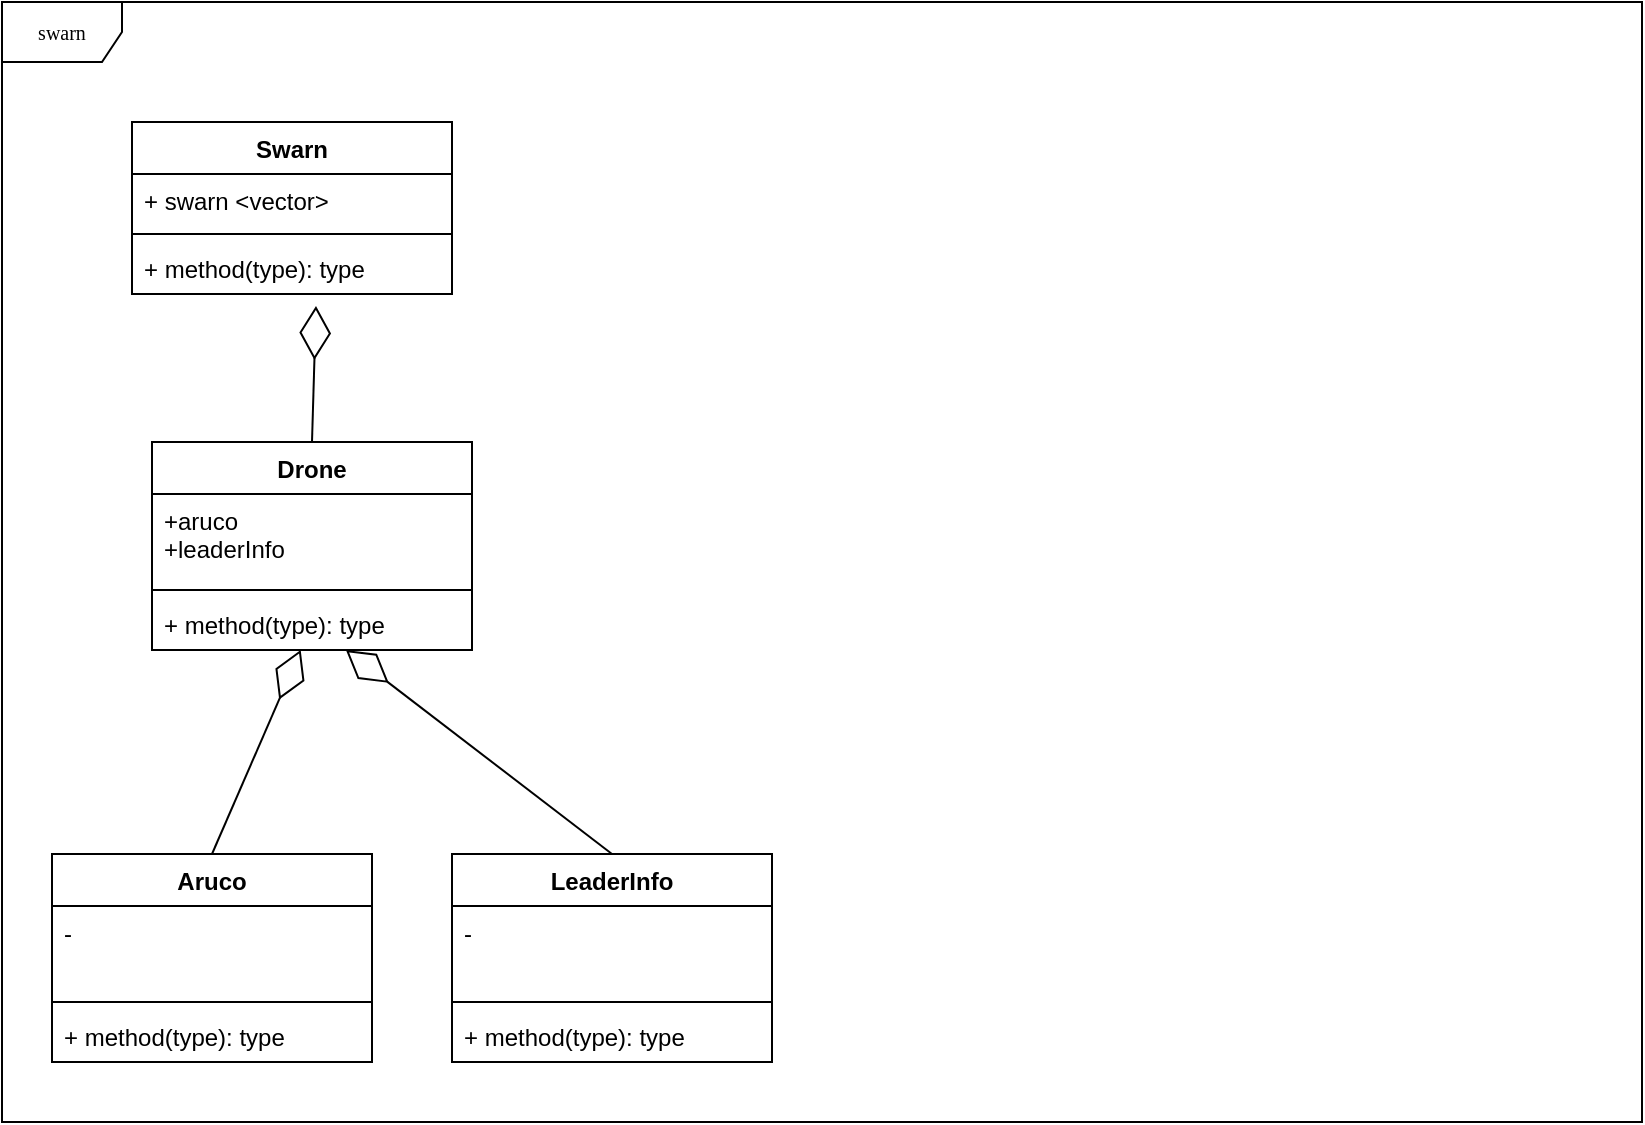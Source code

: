 <mxfile version="16.0.0" type="device"><diagram name="Page-1" id="c4acf3e9-155e-7222-9cf6-157b1a14988f"><mxGraphModel dx="2746" dy="1016" grid="1" gridSize="10" guides="1" tooltips="1" connect="1" arrows="1" fold="1" page="1" pageScale="1" pageWidth="850" pageHeight="1100" background="none" math="0" shadow="0"><root><mxCell id="0"/><mxCell id="1" parent="0"/><mxCell id="17acba5748e5396b-1" value="swarn" style="shape=umlFrame;whiteSpace=wrap;html=1;rounded=0;shadow=0;comic=0;labelBackgroundColor=none;strokeWidth=1;fontFamily=Verdana;fontSize=10;align=center;" parent="1" vertex="1"><mxGeometry x="-835" y="20" width="820" height="560" as="geometry"/></mxCell><mxCell id="x3QgcT5CAen7hCokPSsk-1" value="Swarn" style="swimlane;fontStyle=1;align=center;verticalAlign=top;childLayout=stackLayout;horizontal=1;startSize=26;horizontalStack=0;resizeParent=1;resizeParentMax=0;resizeLast=0;collapsible=1;marginBottom=0;" vertex="1" parent="1"><mxGeometry x="-770" y="80" width="160" height="86" as="geometry"/></mxCell><mxCell id="x3QgcT5CAen7hCokPSsk-2" value="+ swarn &lt;vector&gt;" style="text;strokeColor=none;fillColor=none;align=left;verticalAlign=top;spacingLeft=4;spacingRight=4;overflow=hidden;rotatable=0;points=[[0,0.5],[1,0.5]];portConstraint=eastwest;" vertex="1" parent="x3QgcT5CAen7hCokPSsk-1"><mxGeometry y="26" width="160" height="26" as="geometry"/></mxCell><mxCell id="x3QgcT5CAen7hCokPSsk-3" value="" style="line;strokeWidth=1;fillColor=none;align=left;verticalAlign=middle;spacingTop=-1;spacingLeft=3;spacingRight=3;rotatable=0;labelPosition=right;points=[];portConstraint=eastwest;" vertex="1" parent="x3QgcT5CAen7hCokPSsk-1"><mxGeometry y="52" width="160" height="8" as="geometry"/></mxCell><mxCell id="x3QgcT5CAen7hCokPSsk-4" value="+ method(type): type" style="text;strokeColor=none;fillColor=none;align=left;verticalAlign=top;spacingLeft=4;spacingRight=4;overflow=hidden;rotatable=0;points=[[0,0.5],[1,0.5]];portConstraint=eastwest;" vertex="1" parent="x3QgcT5CAen7hCokPSsk-1"><mxGeometry y="60" width="160" height="26" as="geometry"/></mxCell><mxCell id="x3QgcT5CAen7hCokPSsk-5" value="Drone" style="swimlane;fontStyle=1;align=center;verticalAlign=top;childLayout=stackLayout;horizontal=1;startSize=26;horizontalStack=0;resizeParent=1;resizeParentMax=0;resizeLast=0;collapsible=1;marginBottom=0;" vertex="1" parent="1"><mxGeometry x="-760" y="240" width="160" height="104" as="geometry"/></mxCell><mxCell id="x3QgcT5CAen7hCokPSsk-6" value="+aruco&#10;+leaderInfo" style="text;strokeColor=none;fillColor=none;align=left;verticalAlign=top;spacingLeft=4;spacingRight=4;overflow=hidden;rotatable=0;points=[[0,0.5],[1,0.5]];portConstraint=eastwest;" vertex="1" parent="x3QgcT5CAen7hCokPSsk-5"><mxGeometry y="26" width="160" height="44" as="geometry"/></mxCell><mxCell id="x3QgcT5CAen7hCokPSsk-7" value="" style="line;strokeWidth=1;fillColor=none;align=left;verticalAlign=middle;spacingTop=-1;spacingLeft=3;spacingRight=3;rotatable=0;labelPosition=right;points=[];portConstraint=eastwest;" vertex="1" parent="x3QgcT5CAen7hCokPSsk-5"><mxGeometry y="70" width="160" height="8" as="geometry"/></mxCell><mxCell id="x3QgcT5CAen7hCokPSsk-8" value="+ method(type): type" style="text;strokeColor=none;fillColor=none;align=left;verticalAlign=top;spacingLeft=4;spacingRight=4;overflow=hidden;rotatable=0;points=[[0,0.5],[1,0.5]];portConstraint=eastwest;" vertex="1" parent="x3QgcT5CAen7hCokPSsk-5"><mxGeometry y="78" width="160" height="26" as="geometry"/></mxCell><mxCell id="x3QgcT5CAen7hCokPSsk-9" value="" style="endArrow=diamondThin;endFill=0;endSize=24;html=1;rounded=0;entryX=0.575;entryY=1.231;entryDx=0;entryDy=0;entryPerimeter=0;exitX=0.5;exitY=0;exitDx=0;exitDy=0;" edge="1" parent="1" source="x3QgcT5CAen7hCokPSsk-5" target="x3QgcT5CAen7hCokPSsk-4"><mxGeometry width="160" relative="1" as="geometry"><mxPoint x="-530" y="450" as="sourcePoint"/><mxPoint x="-370" y="450" as="targetPoint"/></mxGeometry></mxCell><mxCell id="x3QgcT5CAen7hCokPSsk-10" value="LeaderInfo" style="swimlane;fontStyle=1;align=center;verticalAlign=top;childLayout=stackLayout;horizontal=1;startSize=26;horizontalStack=0;resizeParent=1;resizeParentMax=0;resizeLast=0;collapsible=1;marginBottom=0;" vertex="1" parent="1"><mxGeometry x="-610" y="446" width="160" height="104" as="geometry"/></mxCell><mxCell id="x3QgcT5CAen7hCokPSsk-11" value="-" style="text;strokeColor=none;fillColor=none;align=left;verticalAlign=top;spacingLeft=4;spacingRight=4;overflow=hidden;rotatable=0;points=[[0,0.5],[1,0.5]];portConstraint=eastwest;" vertex="1" parent="x3QgcT5CAen7hCokPSsk-10"><mxGeometry y="26" width="160" height="44" as="geometry"/></mxCell><mxCell id="x3QgcT5CAen7hCokPSsk-12" value="" style="line;strokeWidth=1;fillColor=none;align=left;verticalAlign=middle;spacingTop=-1;spacingLeft=3;spacingRight=3;rotatable=0;labelPosition=right;points=[];portConstraint=eastwest;" vertex="1" parent="x3QgcT5CAen7hCokPSsk-10"><mxGeometry y="70" width="160" height="8" as="geometry"/></mxCell><mxCell id="x3QgcT5CAen7hCokPSsk-13" value="+ method(type): type" style="text;strokeColor=none;fillColor=none;align=left;verticalAlign=top;spacingLeft=4;spacingRight=4;overflow=hidden;rotatable=0;points=[[0,0.5],[1,0.5]];portConstraint=eastwest;" vertex="1" parent="x3QgcT5CAen7hCokPSsk-10"><mxGeometry y="78" width="160" height="26" as="geometry"/></mxCell><mxCell id="x3QgcT5CAen7hCokPSsk-14" value="" style="endArrow=diamondThin;endFill=0;endSize=24;html=1;rounded=0;exitX=0.5;exitY=0;exitDx=0;exitDy=0;" edge="1" parent="1" source="x3QgcT5CAen7hCokPSsk-10" target="x3QgcT5CAen7hCokPSsk-8"><mxGeometry width="160" relative="1" as="geometry"><mxPoint x="-490" y="450" as="sourcePoint"/><mxPoint x="-330" y="450" as="targetPoint"/></mxGeometry></mxCell><mxCell id="x3QgcT5CAen7hCokPSsk-15" value="Aruco" style="swimlane;fontStyle=1;align=center;verticalAlign=top;childLayout=stackLayout;horizontal=1;startSize=26;horizontalStack=0;resizeParent=1;resizeParentMax=0;resizeLast=0;collapsible=1;marginBottom=0;" vertex="1" parent="1"><mxGeometry x="-810" y="446" width="160" height="104" as="geometry"/></mxCell><mxCell id="x3QgcT5CAen7hCokPSsk-16" value="-" style="text;strokeColor=none;fillColor=none;align=left;verticalAlign=top;spacingLeft=4;spacingRight=4;overflow=hidden;rotatable=0;points=[[0,0.5],[1,0.5]];portConstraint=eastwest;" vertex="1" parent="x3QgcT5CAen7hCokPSsk-15"><mxGeometry y="26" width="160" height="44" as="geometry"/></mxCell><mxCell id="x3QgcT5CAen7hCokPSsk-17" value="" style="line;strokeWidth=1;fillColor=none;align=left;verticalAlign=middle;spacingTop=-1;spacingLeft=3;spacingRight=3;rotatable=0;labelPosition=right;points=[];portConstraint=eastwest;" vertex="1" parent="x3QgcT5CAen7hCokPSsk-15"><mxGeometry y="70" width="160" height="8" as="geometry"/></mxCell><mxCell id="x3QgcT5CAen7hCokPSsk-18" value="+ method(type): type" style="text;strokeColor=none;fillColor=none;align=left;verticalAlign=top;spacingLeft=4;spacingRight=4;overflow=hidden;rotatable=0;points=[[0,0.5],[1,0.5]];portConstraint=eastwest;" vertex="1" parent="x3QgcT5CAen7hCokPSsk-15"><mxGeometry y="78" width="160" height="26" as="geometry"/></mxCell><mxCell id="x3QgcT5CAen7hCokPSsk-19" value="" style="endArrow=diamondThin;endFill=0;endSize=24;html=1;rounded=0;exitX=0.5;exitY=0;exitDx=0;exitDy=0;" edge="1" parent="1" source="x3QgcT5CAen7hCokPSsk-15" target="x3QgcT5CAen7hCokPSsk-8"><mxGeometry width="160" relative="1" as="geometry"><mxPoint x="-680" y="560" as="sourcePoint"/><mxPoint x="-660.805" y="424" as="targetPoint"/><Array as="points"/></mxGeometry></mxCell></root></mxGraphModel></diagram></mxfile>
